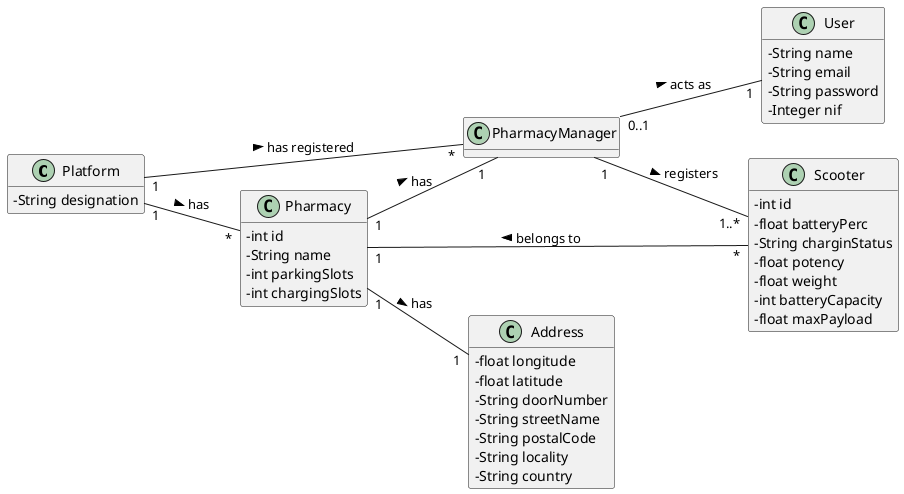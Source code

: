 @startuml
skinparam classAttributeIconSize 0
hide methods
left to right direction

class Platform {
  -String designation
}

class Pharmacy {
  -int id
  -String name
  -int parkingSlots
  -int chargingSlots
}

class User{
-   String name
-   String email
-   String password
-   Integer nif
}

class PharmacyManager {
}

class Scooter{
  -int id
  -float batteryPerc
  -String charginStatus
  -float potency
  -float weight
  -int batteryCapacity
  -float maxPayload
}

class Address{
  -float longitude
  -float latitude
  -String doorNumber
  -String streetName
  -String postalCode
  -String locality
  -String country
}



Platform "1" -- "*" Pharmacy : has >
Platform "1" -- "*" PharmacyManager : has registered >
PharmacyManager "0..1" -- "1" User: acts as >
PharmacyManager "1" -- "1..*" Scooter : registers >
Pharmacy "1" -- "1" PharmacyManager : has >
Scooter "*" -- "1" Pharmacy : belongs to >
Pharmacy "1" -- "1" Address : has >
@enduml

